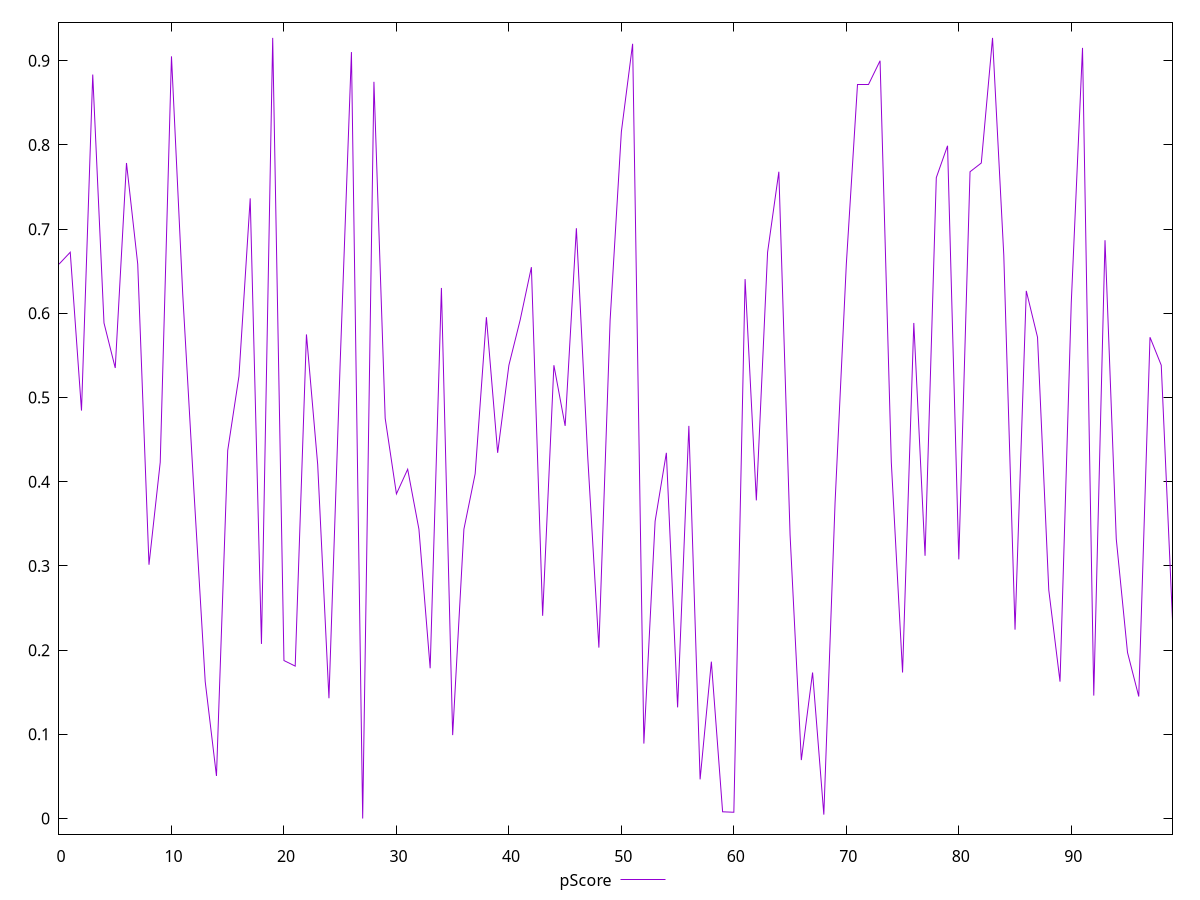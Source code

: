 reset

$pScore <<EOF
0 0.6584122022344121
1 0.6726113921804429
2 0.4845213614805463
3 0.8835898170791612
4 0.5886141115885402
5 0.5351352070767481
6 0.7785709223829543
7 0.6584122022344121
8 0.30146316384229
9 0.4231269305563798
10 0.9052291271759552
11 0.6231996918651275
12 0.38816658760399136
13 0.16261108804440128
14 0.05059382448109717
15 0.4372001439927675
16 0.5254107572246296
17 0.7366129745608316
18 0.20741713184664695
19 0.92714006627535
20 0.18767306947280848
21 0.18107392804818812
22 0.5750084637653881
23 0.4203538944598205
24 0.14289830734397002
25 0.5416747679987608
26 0.9103315083106516
27 0.00005422895924367399
28 0.8750031487270525
29 0.47538868116169053
30 0.3855752658136056
31 0.41484959569195007
32 0.34365336088889015
33 0.17849820371043812
34 0.6302002836699866
35 0.0991235332253077
36 0.343653360888891
37 0.409401098508325
38 0.59546933809556
39 0.4343578459053566
40 0.5383994165928612
41 0.5920375268218003
42 0.6548703506827236
43 0.2408091140684231
44 0.5383994165928612
45 0.46637426772665647
46 0.7010934955578403
47 0.43152934857222425
48 0.20302420932420595
49 0.5920375268218003
50 0.8157471611232275
51 0.9201414214854053
52 0.08905116030589055
53 0.3531572881383264
54 0.4343578459053566
55 0.13204463194839522
56 0.46637426772665647
57 0.046530917357135104
58 0.18633475424806767
59 0.008030402194012576
60 0.007495167244110201
61 0.6407439339997596
62 0.37788521742226383
63 0.6726113921804429
64 0.7681878250731414
65 0.336669189453885
66 0.0694378350189514
67 0.17345394209339937
68 0.0046932031073328995
69 0.3753498125355668
70 0.6584122022344121
71 0.8720878395290682
72 0.8720878395290689
73 0.8999999314038525
74 0.4231269305563798
75 0.17345394209339937
76 0.5886141115885419
77 0.3121001998375601
78 0.7612208704061603
79 0.7990460835648495
80 0.307806107739294
81 0.7681878250731414
82 0.7785709223829543
83 0.92714006627535
84 0.6690574634017104
85 0.22431707702691028
86 0.6266969599358072
87 0.5716300262653375
88 0.27147506194689225
89 0.16261108804440128
90 0.6127467694547384
91 0.9153034349328991
92 0.1460103089203595
93 0.6868458243917347
94 0.3320810946075516
95 0.19730631856865544
96 0.1449655318718388
97 0.5716300262653375
98 0.5383994165928612
99 0.2357450915921927
EOF

set key outside below
set xrange [0:99]
set yrange [-0.01848748778707845:0.945681783021672]
set trange [-0.01848748778707845:0.945681783021672]
set terminal svg size 640, 500 enhanced background rgb 'white'
set output "report_00013_2021-02-09T12-04-24.940Z/max-potential-fid/samples/pages+cached+noadtech+nomedia/pScore/values.svg"

plot $pScore title "pScore" with line

reset
